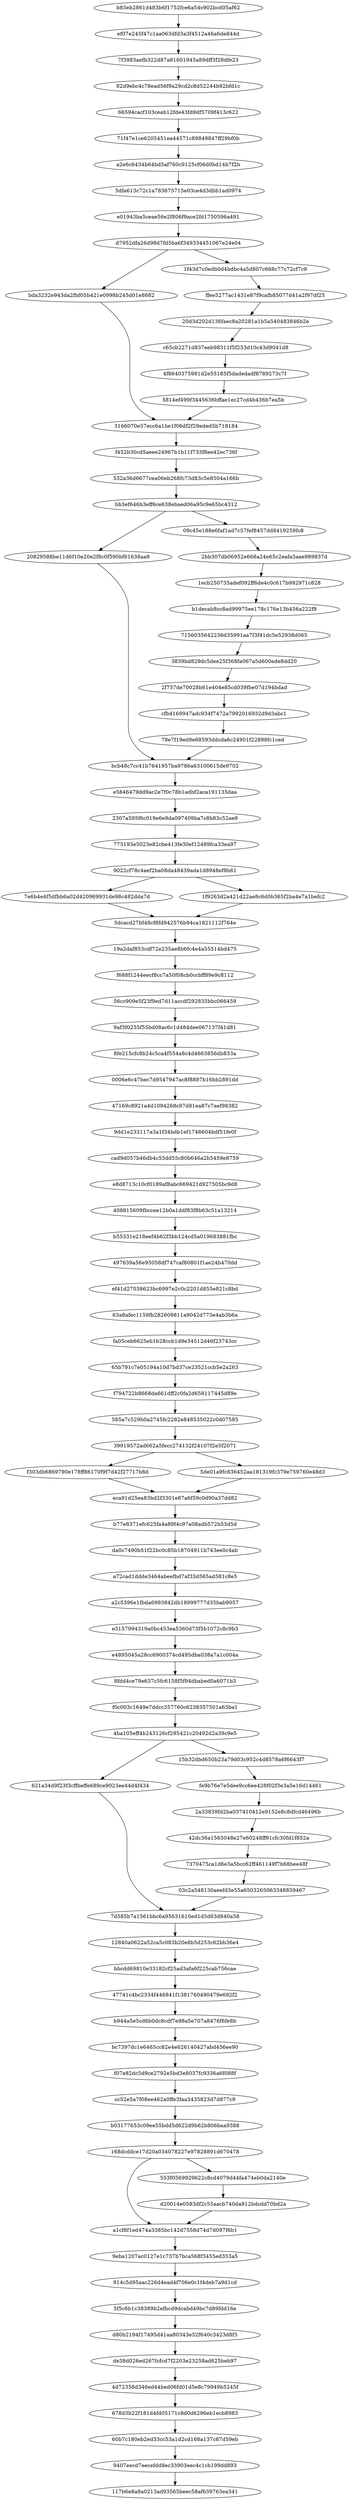 digraph CommitGraph {
    "9407eecd7eecefdd8ec33903eec4c1cb199dd893" -> "117b6e8a8a0213ad93565beec58af639763ea341"
    "60b7c180eb2ed33cc53a1d2cd168a137c87d59eb" -> "9407eecd7eecefdd8ec33903eec4c1cb199dd893"
    "678d3b22f181d4fd05171c8d0d6296eb1ecb8983" -> "60b7c180eb2ed33cc53a1d2cd168a137c87d59eb"
    "4d72358d346ed44bed06fd01d5e8c79949b5245f" -> "678d3b22f181d4fd05171c8d0d6296eb1ecb8983"
    "de38d026ed267fcfcd7f2203e23258ad625beb97" -> "4d72358d346ed44bed06fd01d5e8c79949b5245f"
    "d80b2194f17495d41aa80343e32f640c3423d8f3" -> "de38d026ed267fcfcd7f2203e23258ad625beb97"
    "5f5c6b1c38389b2efbcd9dcabd49bc7d89fdd16e" -> "d80b2194f17495d41aa80343e32f640c3423d8f3"
    "914c5d95aac226d4ead4f706e0c1f4deb7a9d1cd" -> "5f5c6b1c38389b2efbcd9dcabd49bc7d89fdd16e"
    "9eba1207ac0127e1c737b7bca568f3455ed353a5" -> "914c5d95aac226d4ead4f706e0c1f4deb7a9d1cd"
    "a1cf8f1ed474a3385bc142d7558d74d7d097f6b1" -> "9eba1207ac0127e1c737b7bca568f3455ed353a5"
    "168dcddce17d20a034078227e97828891d670478" -> "a1cf8f1ed474a3385bc142d7558d74d7d097f6b1"
    "d20014e0583df2c55aacb740da912bdcdd70bd2a" -> "a1cf8f1ed474a3385bc142d7558d74d7d097f6b1"
    "553f0569929622c8cd4079d44fa474eb0da2140e" -> "d20014e0583df2c55aacb740da912bdcdd70bd2a"
    "168dcddce17d20a034078227e97828891d670478" -> "553f0569929622c8cd4079d44fa474eb0da2140e"
    "b03177653c09ee55bdd5d622d9b62b806baa9388" -> "168dcddce17d20a034078227e97828891d670478"
    "cc52e5a7f08ee462a0ffe3faa3435823d7d877c9" -> "b03177653c09ee55bdd5d622d9b62b806baa9388"
    "f07e82dc5d9ce2792e5bd3e8037fc9336a6f088f" -> "cc52e5a7f08ee462a0ffe3faa3435823d7d877c9"
    "bc7397dc1e6465cc82e4e626140427abd456ee90" -> "f07e82dc5d9ce2792e5bd3e8037fc9336a6f088f"
    "b944a5e5cd6b0dc8cdf7e98a5e707a8476f6fe8b" -> "bc7397dc1e6465cc82e4e626140427abd456ee90"
    "47741c4bc2334f446841f1381760490479e692f2" -> "b944a5e5cd6b0dc8cdf7e98a5e707a8476f6fe8b"
    "bbcdd69810e33182cf25ad3afa6f225cab756cae" -> "47741c4bc2334f446841f1381760490479e692f2"
    "12840a0622a52ca5c083b20e8b5d253c62bb36e4" -> "bbcdd69810e33182cf25ad3afa6f225cab756cae"
    "7d585b7a1561bbc6a95631610ed1d5d63d840a58" -> "12840a0622a52ca5c083b20e8b5d253c62bb36e4"
    "03c2a548130aeefd3e55a6503265063348859467" -> "7d585b7a1561bbc6a95631610ed1d5d63d840a58"
    "621a34d9f23f3cffbeffe689ce9023ee44d4f434" -> "7d585b7a1561bbc6a95631610ed1d5d63d840a58"
    "7370475ca1d6e3a5bcc62ff461149f7b68bee48f" -> "03c2a548130aeefd3e55a6503265063348859467"
    "42dc36a1565048e27e60248ff91cfc30fd1f852a" -> "7370475ca1d6e3a5bcc62ff461149f7b68bee48f"
    "2a33839fd2ba037410412e9152e8c8dfcd46496b" -> "42dc36a1565048e27e60248ff91cfc30fd1f852a"
    "fe9b76e7e5dee9cc6ee428f02f3e3a5e16d14461" -> "2a33839fd2ba037410412e9152e8c8dfcd46496b"
    "15b32dbd650b23a79d03c952c4d8578a6f6643f7" -> "fe9b76e7e5dee9cc6ee428f02f3e3a5e16d14461"
    "4ba105eff4b243126cf295421c20492d2a39c9e5" -> "15b32dbd650b23a79d03c952c4d8578a6f6643f7"
    "4ba105eff4b243126cf295421c20492d2a39c9e5" -> "621a34d9f23f3cffbeffe689ce9023ee44d4f434"
    "f0c003c1649e7ddcc357760c6238357501a63ba1" -> "4ba105eff4b243126cf295421c20492d2a39c9e5"
    "8fdd4ce79e637c5fc6158f5f94dbabed0a6071b3" -> "f0c003c1649e7ddcc357760c6238357501a63ba1"
    "e4895045a28cc6900374cd495dba038a7a1c004a" -> "8fdd4ce79e637c5fc6158f5f94dbabed0a6071b3"
    "e3157994319a0bc453ea5360d73f5b1072c8c9b3" -> "e4895045a28cc6900374cd495dba038a7a1c004a"
    "a2c5396e1fbda6993842db18999777d35bab9057" -> "e3157994319a0bc453ea5360d73f5b1072c8c9b3"
    "a72cad1ddde3464abeefbd7af33d565ad581c8e5" -> "a2c5396e1fbda6993842db18999777d35bab9057"
    "da0c7490b51f22bc0c85b18704911b743ee0c4ab" -> "a72cad1ddde3464abeefbd7af33d565ad581c8e5"
    "b77e8371efc625fa4a89f4c97a08adb572b53d5d" -> "da0c7490b51f22bc0c85b18704911b743ee0c4ab"
    "eca91d25ea83bd2f3301e87a6f59c0d90a37dd82" -> "b77e8371efc625fa4a89f4c97a08adb572b53d5d"
    "f303db6869790e178ff86170f9f7d42f27717b8d" -> "eca91d25ea83bd2f3301e87a6f59c0d90a37dd82"
    "5de01a9fc836452aa181319fc379e759760e48d3" -> "eca91d25ea83bd2f3301e87a6f59c0d90a37dd82"
    "39919572ad662a5fecc274132f24107f2e5f2071" -> "f303db6869790e178ff86170f9f7d42f27717b8d"
    "39919572ad662a5fecc274132f24107f2e5f2071" -> "5de01a9fc836452aa181319fc379e759760e48d3"
    "585a7c529b0a2745fc2282e848535022c0d07585" -> "39919572ad662a5fecc274132f24107f2e5f2071"
    "f794722b8668da661dff2c0fa2d658117445d89e" -> "585a7c529b0a2745fc2282e848535022c0d07585"
    "65b791c7e05194a10d7bd37ce23521ccb5e2a263" -> "f794722b8668da661dff2c0fa2d658117445d89e"
    "fa05ceb6625eb1b28ccb1d9e34512d46f23743cc" -> "65b791c7e05194a10d7bd37ce23521ccb5e2a263"
    "63a8afec1159fb282609811a9042d773e4ab3b6a" -> "fa05ceb6625eb1b28ccb1d9e34512d46f23743cc"
    "ef41d27038623bc6997e2c0c2201d855e821c8bd" -> "63a8afec1159fb282609811a9042d773e4ab3b6a"
    "497639a56e95058df747caf80801f1ae24b470dd" -> "ef41d27038623bc6997e2c0c2201d855e821c8bd"
    "b55331e218eef4b62f3bb124cd5a019683881fbc" -> "497639a56e95058df747caf80801f1ae24b470dd"
    "408815609fbccee12b0a1ddf83f8b63c51a13214" -> "b55331e218eef4b62f3bb124cd5a019683881fbc"
    "e8d8713c10cf0189af8abc669421d927505bc9d8" -> "408815609fbccee12b0a1ddf83f8b63c51a13214"
    "cad9d057b46db4c55dd55c80b646a2b5459e8759" -> "e8d8713c10cf0189af8abc669421d927505bc9d8"
    "9dd1e233117a3a1f34bdb1ef1746604bdf51fe0f" -> "cad9d057b46db4c55dd55c80b646a2b5459e8759"
    "47169c8921a4d1094268c97d81ea87c7aef98382" -> "9dd1e233117a3a1f34bdb1ef1746604bdf51fe0f"
    "0006e6c47bec7d9547947ac8f8887b16bb2891dd" -> "47169c8921a4d1094268c97d81ea87c7aef98382"
    "8fe215cfc8b24c5ca4f554a8c4d4663856db833a" -> "0006e6c47bec7d9547947ac8f8887b16bb2891dd"
    "9af3f0255f55bd08ac6c1d484dee067137f41d81" -> "8fe215cfc8b24c5ca4f554a8c4d4663856db833a"
    "56cc909e5f23f9ed7d11accdf292835bbc066459" -> "9af3f0255f55bd08ac6c1d484dee067137f41d81"
    "f688f1244eecf8cc7a50f08cb0ccbff89e9c8112" -> "56cc909e5f23f9ed7d11accdf292835bbc066459"
    "19a2daf853cdf72e235ae8b6fc4e4a55514bd475" -> "f688f1244eecf8cc7a50f08cb0ccbff89e9c8112"
    "5dcacd27bf48cf8fd942576b94ca1821112f764e" -> "19a2daf853cdf72e235ae8b6fc4e4a55514bd475"
    "7e6b4e4f5dfbb6a02d420969931de98c482dda7d" -> "5dcacd27bf48cf8fd942576b94ca1821112f764e"
    "1f9263d2a421d22ae8c6d0b365f2ba4e7a1befc2" -> "5dcacd27bf48cf8fd942576b94ca1821112f764e"
    "9022cf78c4aef2ba08da48439ada1d8948ef8b61" -> "7e6b4e4f5dfbb6a02d420969931de98c482dda7d"
    "9022cf78c4aef2ba08da48439ada1d8948ef8b61" -> "1f9263d2a421d22ae8c6d0b365f2ba4e7a1befc2"
    "775193e5023e82cbe413fe30ef12489fca33ea97" -> "9022cf78c4aef2ba08da48439ada1d8948ef8b61"
    "2307a595f6c019e6e9da097409ba7c8b83c52ae9" -> "775193e5023e82cbe413fe30ef12489fca33ea97"
    "e5846479dd9ac2e7f0c78b1adbf2aca191135daa" -> "2307a595f6c019e6e9da097409ba7c8b83c52ae9"
    "bcb48c7cc41b7641957ba9786a63100615de9702" -> "e5846479dd9ac2e7f0c78b1adbf2aca191135daa"
    "78e7f19ed9e68593ddcda6c24901f22898fc1ced" -> "bcb48c7cc41b7641957ba9786a63100615de9702"
    "20829588be11d6f10e20e2f8c0f590bf61638aa9" -> "bcb48c7cc41b7641957ba9786a63100615de9702"
    "cfb4169947adc934f7472a7992016932d9d3abc1" -> "78e7f19ed9e68593ddcda6c24901f22898fc1ced"
    "2f757de70028b61e404e85cd039fbe07d194bdad" -> "cfb4169947adc934f7472a7992016932d9d3abc1"
    "3839bd829dc5dee25f368fa067a5d600ede8dd20" -> "2f757de70028b61e404e85cd039fbe07d194bdad"
    "7156035642236d35991aa7f3f41dc5e52938d065" -> "3839bd829dc5dee25f368fa067a5d600ede8dd20"
    "b1decab8cc8ad99975ee178c176e13b456a222f8" -> "7156035642236d35991aa7f3f41dc5e52938d065"
    "1ecb250735adef092ff6de4c0c617b992971c828" -> "b1decab8cc8ad99975ee178c176e13b456a222f8"
    "2bb307db06952e668a24e65c2eafa5aae989837d" -> "1ecb250735adef092ff6de4c0c617b992971c828"
    "09c45e188e6faf1ad7c57fef8457dd8419259fc8" -> "2bb307db06952e668a24e65c2eafa5aae989837d"
    "bb3ef646b3eff6ce638ebaed06a95c9e65bc4312" -> "09c45e188e6faf1ad7c57fef8457dd8419259fc8"
    "bb3ef646b3eff6ce638ebaed06a95c9e65bc4312" -> "20829588be11d6f10e20e2f8c0f590bf61638aa9"
    "532a36d6677cea06eb268fc73d83c5e8504a166b" -> "bb3ef646b3eff6ce638ebaed06a95c9e65bc4312"
    "f452b30cd5aeee24967b1b11f733f8ee42ec736f" -> "532a36d6677cea06eb268fc73d83c5e8504a166b"
    "3166070e57ecc6a1be1f06df2f29eded5b718184" -> "f452b30cd5aeee24967b1b11f733f8ee42ec736f"
    "5814ef499f3445636bffae1ec27cd4b436b7ea5b" -> "3166070e57ecc6a1be1f06df2f29eded5b718184"
    "bda3232e943da2fbf05b421e0998b245d01e8682" -> "3166070e57ecc6a1be1f06df2f29eded5b718184"
    "4f8640375981d2e55185f5dadedadf8789273c7f" -> "5814ef499f3445636bffae1ec27cd4b436b7ea5b"
    "c65cb2271d837eeb98311f5f253d10c43d9041d8" -> "4f8640375981d2e55185f5dadedadf8789273c7f"
    "20d3d202d136faec8a20281a1b5a540483846b2e" -> "c65cb2271d837eeb98311f5f253d10c43d9041d8"
    "ffee5277ac1431e87f9cafb85077d41a2f97df25" -> "20d3d202d136faec8a20281a1b5a540483846b2e"
    "1f43d7c0edb0d4bdbc4a5d807c668c77c72cf7c9" -> "ffee5277ac1431e87f9cafb85077d41a2f97df25"
    "d7952dfa26d98d7fd5ba6f349334451067e24e04" -> "1f43d7c0edb0d4bdbc4a5d807c668c77c72cf7c9"
    "d7952dfa26d98d7fd5ba6f349334451067e24e04" -> "bda3232e943da2fbf05b421e0998b245d01e8682"
    "e01943ba5ceae56e2f806f9ace2fd1750596a491" -> "d7952dfa26d98d7fd5ba6f349334451067e24e04"
    "5dfa613c72c1a783675715e03ce4d3dbb1ad0974" -> "e01943ba5ceae56e2f806f9ace2fd1750596a491"
    "a2e6c6434b64bd5af760c9125cf06d0bd14b7f2b" -> "5dfa613c72c1a783675715e03ce4d3dbb1ad0974"
    "71f47e1ce6205451ea44571c89849847ff29bf0b" -> "a2e6c6434b64bd5af760c9125cf06d0bd14b7f2b"
    "66594cacf103ceab12fde43fd9df5709f413c622" -> "71f47e1ce6205451ea44571c89849847ff29bf0b"
    "82d9ebc4c78ead56f9a29cd2c8d52244b92bfd1c" -> "66594cacf103ceab12fde43fd9df5709f413c622"
    "7f3983aefb322d87a81601945a89dff3f28dfe23" -> "82d9ebc4c78ead56f9a29cd2c8d52244b92bfd1c"
    "ef07e245f47c1aa063dfd3a3f4512a46a6de844d" -> "7f3983aefb322d87a81601945a89dff3f28dfe23"
    "b83eb2861d483b6f1752fce6a54c902bcd05af62" -> "ef07e245f47c1aa063dfd3a3f4512a46a6de844d"
}
